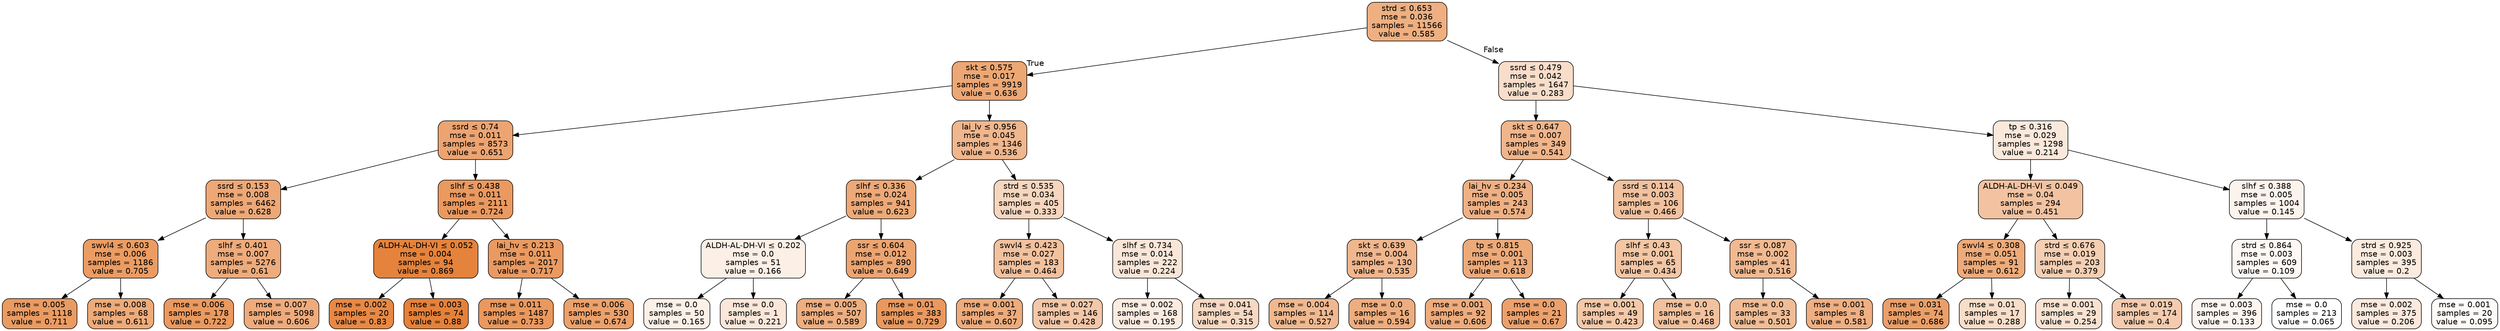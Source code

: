 digraph Tree {
node [shape=box, style="filled, rounded", color="black", fontname=helvetica] ;
edge [fontname=helvetica] ;
0 [label=<strd &le; 0.653<br/>mse = 0.036<br/>samples = 11566<br/>value = 0.585>, fillcolor="#eeaf81"] ;
1 [label=<skt &le; 0.575<br/>mse = 0.017<br/>samples = 9919<br/>value = 0.636>, fillcolor="#eda774"] ;
0 -> 1 [labeldistance=2.5, labelangle=45, headlabel="True"] ;
2 [label=<ssrd &le; 0.74<br/>mse = 0.011<br/>samples = 8573<br/>value = 0.651>, fillcolor="#eca471"] ;
1 -> 2 ;
3 [label=<ssrd &le; 0.153<br/>mse = 0.008<br/>samples = 6462<br/>value = 0.628>, fillcolor="#eda876"] ;
2 -> 3 ;
4 [label=<swvl4 &le; 0.603<br/>mse = 0.006<br/>samples = 1186<br/>value = 0.705>, fillcolor="#eb9c63"] ;
3 -> 4 ;
5 [label=<mse = 0.005<br/>samples = 1118<br/>value = 0.711>, fillcolor="#ea9b62"] ;
4 -> 5 ;
6 [label=<mse = 0.008<br/>samples = 68<br/>value = 0.611>, fillcolor="#eeab7a"] ;
4 -> 6 ;
7 [label=<slhf &le; 0.401<br/>mse = 0.007<br/>samples = 5276<br/>value = 0.61>, fillcolor="#eeab7b"] ;
3 -> 7 ;
8 [label=<mse = 0.006<br/>samples = 178<br/>value = 0.722>, fillcolor="#ea995f"] ;
7 -> 8 ;
9 [label=<mse = 0.007<br/>samples = 5098<br/>value = 0.606>, fillcolor="#eeab7c"] ;
7 -> 9 ;
10 [label=<slhf &le; 0.438<br/>mse = 0.011<br/>samples = 2111<br/>value = 0.724>, fillcolor="#ea995f"] ;
2 -> 10 ;
11 [label=<ALDH-AL-DH-VI &le; 0.052<br/>mse = 0.004<br/>samples = 94<br/>value = 0.869>, fillcolor="#e5833c"] ;
10 -> 11 ;
12 [label=<mse = 0.002<br/>samples = 20<br/>value = 0.83>, fillcolor="#e78945"] ;
11 -> 12 ;
13 [label=<mse = 0.003<br/>samples = 74<br/>value = 0.88>, fillcolor="#e58139"] ;
11 -> 13 ;
14 [label=<lai_hv &le; 0.213<br/>mse = 0.011<br/>samples = 2017<br/>value = 0.717>, fillcolor="#ea9a61"] ;
10 -> 14 ;
15 [label=<mse = 0.011<br/>samples = 1487<br/>value = 0.733>, fillcolor="#ea985d"] ;
14 -> 15 ;
16 [label=<mse = 0.006<br/>samples = 530<br/>value = 0.674>, fillcolor="#eca16b"] ;
14 -> 16 ;
17 [label=<lai_lv &le; 0.956<br/>mse = 0.045<br/>samples = 1346<br/>value = 0.536>, fillcolor="#f0b68d"] ;
1 -> 17 ;
18 [label=<slhf &le; 0.336<br/>mse = 0.024<br/>samples = 941<br/>value = 0.623>, fillcolor="#eda977"] ;
17 -> 18 ;
19 [label=<ALDH-AL-DH-VI &le; 0.202<br/>mse = 0.0<br/>samples = 51<br/>value = 0.166>, fillcolor="#fcefe6"] ;
18 -> 19 ;
20 [label=<mse = 0.0<br/>samples = 50<br/>value = 0.165>, fillcolor="#fcf0e7"] ;
19 -> 20 ;
21 [label=<mse = 0.0<br/>samples = 1<br/>value = 0.221>, fillcolor="#fae7d9"] ;
19 -> 21 ;
22 [label=<ssr &le; 0.604<br/>mse = 0.012<br/>samples = 890<br/>value = 0.649>, fillcolor="#eca571"] ;
18 -> 22 ;
23 [label=<mse = 0.005<br/>samples = 507<br/>value = 0.589>, fillcolor="#eeae80"] ;
22 -> 23 ;
24 [label=<mse = 0.01<br/>samples = 383<br/>value = 0.729>, fillcolor="#ea985e"] ;
22 -> 24 ;
25 [label=<strd &le; 0.535<br/>mse = 0.034<br/>samples = 405<br/>value = 0.333>, fillcolor="#f6d6be"] ;
17 -> 25 ;
26 [label=<swvl4 &le; 0.423<br/>mse = 0.027<br/>samples = 183<br/>value = 0.464>, fillcolor="#f2c19e"] ;
25 -> 26 ;
27 [label=<mse = 0.001<br/>samples = 37<br/>value = 0.607>, fillcolor="#eeab7b"] ;
26 -> 27 ;
28 [label=<mse = 0.027<br/>samples = 146<br/>value = 0.428>, fillcolor="#f3c7a7"] ;
26 -> 28 ;
29 [label=<slhf &le; 0.734<br/>mse = 0.014<br/>samples = 222<br/>value = 0.224>, fillcolor="#fae6d8"] ;
25 -> 29 ;
30 [label=<mse = 0.002<br/>samples = 168<br/>value = 0.195>, fillcolor="#fbebe0"] ;
29 -> 30 ;
31 [label=<mse = 0.041<br/>samples = 54<br/>value = 0.315>, fillcolor="#f7d8c2"] ;
29 -> 31 ;
32 [label=<ssrd &le; 0.479<br/>mse = 0.042<br/>samples = 1647<br/>value = 0.283>, fillcolor="#f8ddca"] ;
0 -> 32 [labeldistance=2.5, labelangle=-45, headlabel="False"] ;
33 [label=<skt &le; 0.647<br/>mse = 0.007<br/>samples = 349<br/>value = 0.541>, fillcolor="#f0b58b"] ;
32 -> 33 ;
34 [label=<lai_hv &le; 0.234<br/>mse = 0.005<br/>samples = 243<br/>value = 0.574>, fillcolor="#efb083"] ;
33 -> 34 ;
35 [label=<skt &le; 0.639<br/>mse = 0.004<br/>samples = 130<br/>value = 0.535>, fillcolor="#f0b68d"] ;
34 -> 35 ;
36 [label=<mse = 0.004<br/>samples = 114<br/>value = 0.527>, fillcolor="#f0b88f"] ;
35 -> 36 ;
37 [label=<mse = 0.0<br/>samples = 16<br/>value = 0.594>, fillcolor="#eead7e"] ;
35 -> 37 ;
38 [label=<tp &le; 0.815<br/>mse = 0.001<br/>samples = 113<br/>value = 0.618>, fillcolor="#edaa79"] ;
34 -> 38 ;
39 [label=<mse = 0.001<br/>samples = 92<br/>value = 0.606>, fillcolor="#eeab7c"] ;
38 -> 39 ;
40 [label=<mse = 0.0<br/>samples = 21<br/>value = 0.67>, fillcolor="#eca16c"] ;
38 -> 40 ;
41 [label=<ssrd &le; 0.114<br/>mse = 0.003<br/>samples = 106<br/>value = 0.466>, fillcolor="#f2c19e"] ;
33 -> 41 ;
42 [label=<slhf &le; 0.43<br/>mse = 0.001<br/>samples = 65<br/>value = 0.434>, fillcolor="#f3c6a5"] ;
41 -> 42 ;
43 [label=<mse = 0.001<br/>samples = 49<br/>value = 0.423>, fillcolor="#f4c8a8"] ;
42 -> 43 ;
44 [label=<mse = 0.0<br/>samples = 16<br/>value = 0.468>, fillcolor="#f2c19d"] ;
42 -> 44 ;
45 [label=<ssr &le; 0.087<br/>mse = 0.002<br/>samples = 41<br/>value = 0.516>, fillcolor="#f1b991"] ;
41 -> 45 ;
46 [label=<mse = 0.0<br/>samples = 33<br/>value = 0.501>, fillcolor="#f1bc95"] ;
45 -> 46 ;
47 [label=<mse = 0.001<br/>samples = 8<br/>value = 0.581>, fillcolor="#efaf82"] ;
45 -> 47 ;
48 [label=<tp &le; 0.316<br/>mse = 0.029<br/>samples = 1298<br/>value = 0.214>, fillcolor="#fae8db"] ;
32 -> 48 ;
49 [label=<ALDH-AL-DH-VI &le; 0.049<br/>mse = 0.04<br/>samples = 294<br/>value = 0.451>, fillcolor="#f3c3a1"] ;
48 -> 49 ;
50 [label=<swvl4 &le; 0.308<br/>mse = 0.051<br/>samples = 91<br/>value = 0.612>, fillcolor="#eeab7a"] ;
49 -> 50 ;
51 [label=<mse = 0.031<br/>samples = 74<br/>value = 0.686>, fillcolor="#eb9f68"] ;
50 -> 51 ;
52 [label=<mse = 0.01<br/>samples = 17<br/>value = 0.288>, fillcolor="#f8ddc9"] ;
50 -> 52 ;
53 [label=<strd &le; 0.676<br/>mse = 0.019<br/>samples = 203<br/>value = 0.379>, fillcolor="#f5cfb3"] ;
49 -> 53 ;
54 [label=<mse = 0.001<br/>samples = 29<br/>value = 0.254>, fillcolor="#f9e2d1"] ;
53 -> 54 ;
55 [label=<mse = 0.019<br/>samples = 174<br/>value = 0.4>, fillcolor="#f4cbae"] ;
53 -> 55 ;
56 [label=<slhf &le; 0.388<br/>mse = 0.005<br/>samples = 1004<br/>value = 0.145>, fillcolor="#fcf3ec"] ;
48 -> 56 ;
57 [label=<strd &le; 0.864<br/>mse = 0.003<br/>samples = 609<br/>value = 0.109>, fillcolor="#fef8f4"] ;
56 -> 57 ;
58 [label=<mse = 0.003<br/>samples = 396<br/>value = 0.133>, fillcolor="#fdf5ef"] ;
57 -> 58 ;
59 [label=<mse = 0.0<br/>samples = 213<br/>value = 0.065>, fillcolor="#ffffff"] ;
57 -> 59 ;
60 [label=<strd &le; 0.925<br/>mse = 0.003<br/>samples = 395<br/>value = 0.2>, fillcolor="#fbeade"] ;
56 -> 60 ;
61 [label=<mse = 0.002<br/>samples = 375<br/>value = 0.206>, fillcolor="#fbe9dd"] ;
60 -> 61 ;
62 [label=<mse = 0.001<br/>samples = 20<br/>value = 0.095>, fillcolor="#fefbf8"] ;
60 -> 62 ;
}